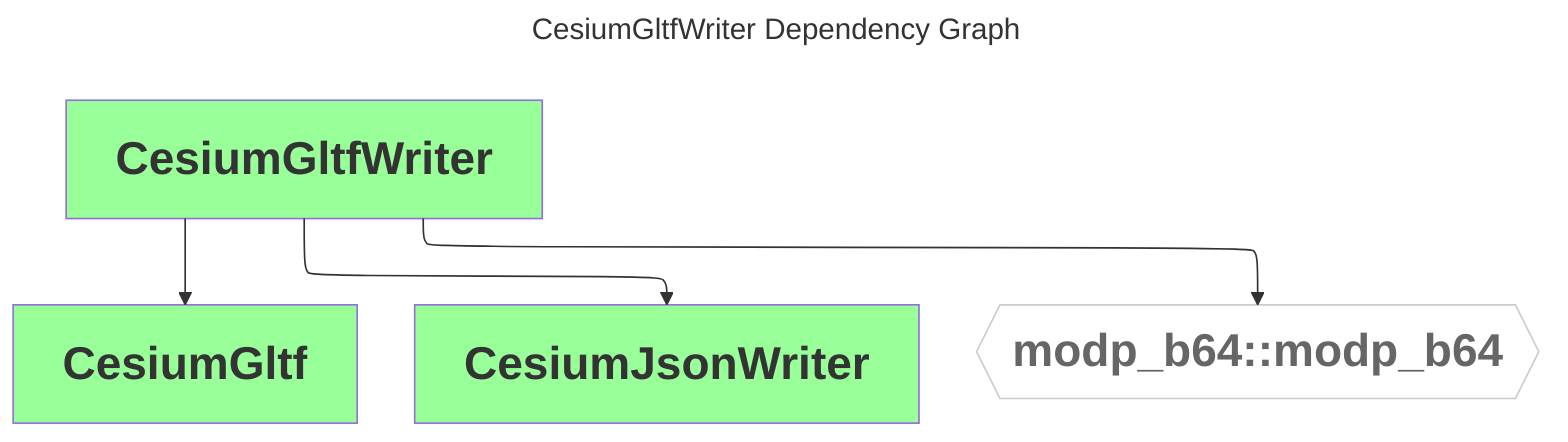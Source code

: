 ---
comment: This file was generated by dep-graph-gen. DO NOT EDIT THIS FILE!
config:
  layout: elk
title: CesiumGltfWriter Dependency Graph
---
graph TD
  classDef dependencyNode fill:#fff,stroke:#ccc,color:#666,font-weight:bold,font-size:28px
  classDef libraryNode fill:#9f9,font-weight:bold,font-size:28px
  CesiumGltfWriter[CesiumGltfWriter] --> CesiumGltf[CesiumGltf]
  CesiumGltfWriter[CesiumGltfWriter] --> CesiumJsonWriter[CesiumJsonWriter]
  CesiumGltfWriter[CesiumGltfWriter] --> modp_b64_modp_b64{{modp_b64::modp_b64}}
  class modp_b64_modp_b64 dependencyNode
  class CesiumGltf,CesiumJsonWriter,CesiumGltfWriter libraryNode